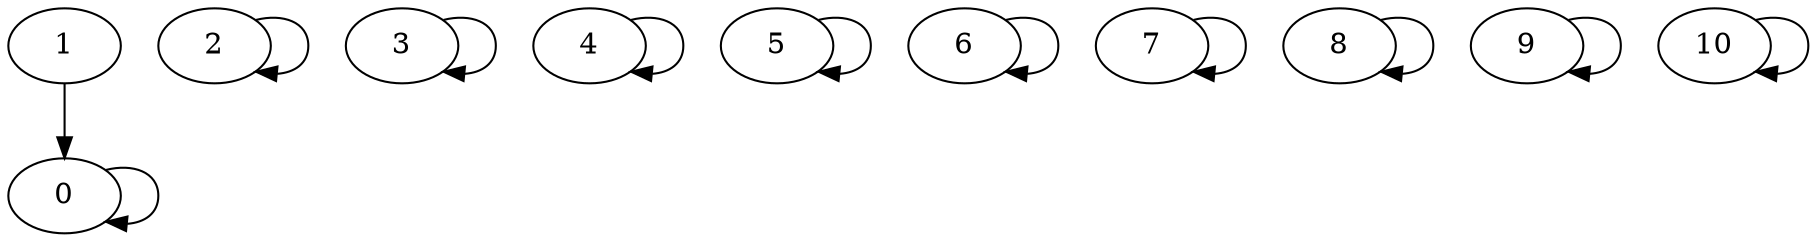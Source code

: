 digraph G { 
   0->0  
   1->0  
   2->2  
   3->3  
   4->4  
   5->5  
   6->6  
   7->7  
   8->8  
   9->9  
   10->10  
}